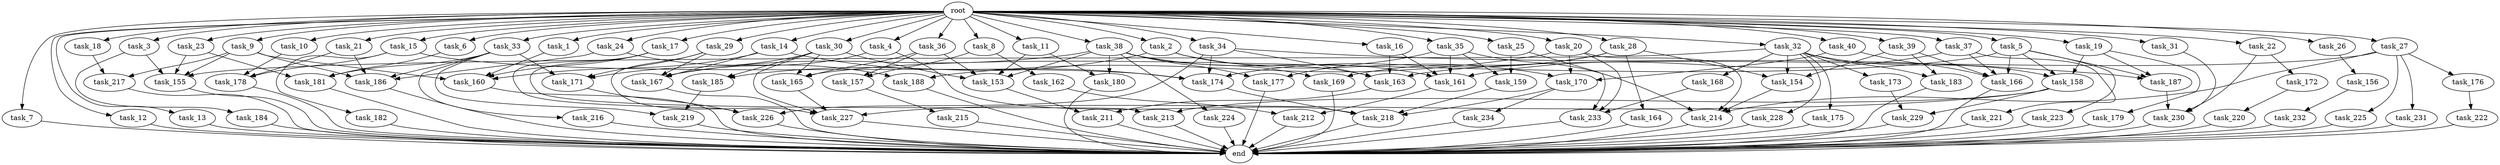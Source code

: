 digraph G {
  root [size="0.000000"];
  task_1 [size="2.048000"];
  task_2 [size="2.048000"];
  task_3 [size="2.048000"];
  task_4 [size="2.048000"];
  task_5 [size="2.048000"];
  task_6 [size="2.048000"];
  task_7 [size="2.048000"];
  task_8 [size="2.048000"];
  task_9 [size="2.048000"];
  task_10 [size="2.048000"];
  task_11 [size="2.048000"];
  task_12 [size="2.048000"];
  task_13 [size="2.048000"];
  task_14 [size="2.048000"];
  task_15 [size="2.048000"];
  task_16 [size="2.048000"];
  task_17 [size="2.048000"];
  task_18 [size="2.048000"];
  task_19 [size="2.048000"];
  task_20 [size="2.048000"];
  task_21 [size="2.048000"];
  task_22 [size="2.048000"];
  task_23 [size="2.048000"];
  task_24 [size="2.048000"];
  task_25 [size="2.048000"];
  task_26 [size="2.048000"];
  task_27 [size="2.048000"];
  task_28 [size="2.048000"];
  task_29 [size="2.048000"];
  task_30 [size="2.048000"];
  task_31 [size="2.048000"];
  task_32 [size="2.048000"];
  task_33 [size="2.048000"];
  task_34 [size="2.048000"];
  task_35 [size="2.048000"];
  task_36 [size="2.048000"];
  task_37 [size="2.048000"];
  task_38 [size="2.048000"];
  task_39 [size="2.048000"];
  task_40 [size="2.048000"];
  task_153 [size="2284922601.472000"];
  task_154 [size="1889785610.240000"];
  task_155 [size="2130303778.816000"];
  task_156 [size="154618822.656000"];
  task_157 [size="996432412.672000"];
  task_158 [size="2989297238.016000"];
  task_159 [size="2336462209.024000"];
  task_160 [size="3264175144.960000"];
  task_161 [size="1236950581.248000"];
  task_162 [size="154618822.656000"];
  task_163 [size="3384434229.248000"];
  task_164 [size="841813590.016000"];
  task_165 [size="2628519985.152000"];
  task_166 [size="4123168604.160000"];
  task_167 [size="4157528342.528000"];
  task_168 [size="429496729.600000"];
  task_169 [size="1116691496.960000"];
  task_170 [size="3384434229.248000"];
  task_171 [size="1529008357.376000"];
  task_172 [size="841813590.016000"];
  task_173 [size="429496729.600000"];
  task_174 [size="3659312136.192000"];
  task_175 [size="429496729.600000"];
  task_176 [size="618475290.624000"];
  task_177 [size="893353197.568000"];
  task_178 [size="1889785610.240000"];
  task_179 [size="841813590.016000"];
  task_180 [size="1374389534.720000"];
  task_181 [size="2851858284.544000"];
  task_182 [size="618475290.624000"];
  task_183 [size="1047972020.224000"];
  task_184 [size="154618822.656000"];
  task_185 [size="1460288880.640000"];
  task_186 [size="2044404432.896000"];
  task_187 [size="3659312136.192000"];
  task_188 [size="1666447310.848000"];
  task_211 [size="1529008357.376000"];
  task_212 [size="1941325217.792000"];
  task_213 [size="773094113.280000"];
  task_214 [size="3229815406.592000"];
  task_215 [size="429496729.600000"];
  task_216 [size="68719476.736000"];
  task_217 [size="996432412.672000"];
  task_218 [size="1769526525.952000"];
  task_219 [size="223338299.392000"];
  task_220 [size="618475290.624000"];
  task_221 [size="68719476.736000"];
  task_222 [size="429496729.600000"];
  task_223 [size="1717986918.400000"];
  task_224 [size="274877906.944000"];
  task_225 [size="618475290.624000"];
  task_226 [size="1872605741.056000"];
  task_227 [size="2233382993.920000"];
  task_228 [size="429496729.600000"];
  task_229 [size="429496729.600000"];
  task_230 [size="2113123909.632000"];
  task_231 [size="618475290.624000"];
  task_232 [size="154618822.656000"];
  task_233 [size="2834678415.360000"];
  task_234 [size="154618822.656000"];
  end [size="0.000000"];

  root -> task_1 [size="1.000000"];
  root -> task_2 [size="1.000000"];
  root -> task_3 [size="1.000000"];
  root -> task_4 [size="1.000000"];
  root -> task_5 [size="1.000000"];
  root -> task_6 [size="1.000000"];
  root -> task_7 [size="1.000000"];
  root -> task_8 [size="1.000000"];
  root -> task_9 [size="1.000000"];
  root -> task_10 [size="1.000000"];
  root -> task_11 [size="1.000000"];
  root -> task_12 [size="1.000000"];
  root -> task_13 [size="1.000000"];
  root -> task_14 [size="1.000000"];
  root -> task_15 [size="1.000000"];
  root -> task_16 [size="1.000000"];
  root -> task_17 [size="1.000000"];
  root -> task_18 [size="1.000000"];
  root -> task_19 [size="1.000000"];
  root -> task_20 [size="1.000000"];
  root -> task_21 [size="1.000000"];
  root -> task_22 [size="1.000000"];
  root -> task_23 [size="1.000000"];
  root -> task_24 [size="1.000000"];
  root -> task_25 [size="1.000000"];
  root -> task_26 [size="1.000000"];
  root -> task_27 [size="1.000000"];
  root -> task_28 [size="1.000000"];
  root -> task_29 [size="1.000000"];
  root -> task_30 [size="1.000000"];
  root -> task_31 [size="1.000000"];
  root -> task_32 [size="1.000000"];
  root -> task_33 [size="1.000000"];
  root -> task_34 [size="1.000000"];
  root -> task_35 [size="1.000000"];
  root -> task_36 [size="1.000000"];
  root -> task_37 [size="1.000000"];
  root -> task_38 [size="1.000000"];
  root -> task_39 [size="1.000000"];
  root -> task_40 [size="1.000000"];
  task_1 -> task_160 [size="679477248.000000"];
  task_2 -> task_163 [size="679477248.000000"];
  task_2 -> task_170 [size="679477248.000000"];
  task_2 -> task_185 [size="679477248.000000"];
  task_3 -> task_155 [size="75497472.000000"];
  task_3 -> task_184 [size="75497472.000000"];
  task_4 -> task_167 [size="679477248.000000"];
  task_4 -> task_218 [size="679477248.000000"];
  task_5 -> task_158 [size="838860800.000000"];
  task_5 -> task_165 [size="838860800.000000"];
  task_5 -> task_166 [size="838860800.000000"];
  task_5 -> task_187 [size="838860800.000000"];
  task_5 -> task_223 [size="838860800.000000"];
  task_6 -> task_181 [size="679477248.000000"];
  task_7 -> end [size="1.000000"];
  task_8 -> task_157 [size="75497472.000000"];
  task_8 -> task_162 [size="75497472.000000"];
  task_9 -> task_155 [size="75497472.000000"];
  task_9 -> task_160 [size="75497472.000000"];
  task_9 -> task_186 [size="75497472.000000"];
  task_9 -> task_217 [size="75497472.000000"];
  task_10 -> task_178 [size="411041792.000000"];
  task_11 -> task_153 [size="536870912.000000"];
  task_11 -> task_180 [size="536870912.000000"];
  task_12 -> end [size="1.000000"];
  task_13 -> end [size="1.000000"];
  task_14 -> task_160 [size="536870912.000000"];
  task_14 -> task_167 [size="536870912.000000"];
  task_14 -> task_174 [size="536870912.000000"];
  task_15 -> task_174 [size="301989888.000000"];
  task_15 -> task_178 [size="301989888.000000"];
  task_15 -> task_182 [size="301989888.000000"];
  task_16 -> task_161 [size="134217728.000000"];
  task_16 -> task_163 [size="134217728.000000"];
  task_17 -> task_160 [size="301989888.000000"];
  task_17 -> task_213 [size="301989888.000000"];
  task_17 -> task_226 [size="301989888.000000"];
  task_18 -> task_217 [size="411041792.000000"];
  task_19 -> task_158 [size="411041792.000000"];
  task_19 -> task_179 [size="411041792.000000"];
  task_19 -> task_187 [size="411041792.000000"];
  task_20 -> task_170 [size="134217728.000000"];
  task_20 -> task_188 [size="134217728.000000"];
  task_20 -> task_214 [size="134217728.000000"];
  task_20 -> task_233 [size="134217728.000000"];
  task_21 -> task_178 [size="209715200.000000"];
  task_21 -> task_186 [size="209715200.000000"];
  task_22 -> task_172 [size="411041792.000000"];
  task_22 -> task_230 [size="411041792.000000"];
  task_23 -> task_155 [size="679477248.000000"];
  task_23 -> task_181 [size="679477248.000000"];
  task_24 -> task_186 [size="679477248.000000"];
  task_24 -> task_188 [size="679477248.000000"];
  task_25 -> task_159 [size="838860800.000000"];
  task_25 -> task_233 [size="838860800.000000"];
  task_26 -> task_156 [size="75497472.000000"];
  task_27 -> task_163 [size="301989888.000000"];
  task_27 -> task_176 [size="301989888.000000"];
  task_27 -> task_214 [size="301989888.000000"];
  task_27 -> task_225 [size="301989888.000000"];
  task_27 -> task_231 [size="301989888.000000"];
  task_28 -> task_154 [size="411041792.000000"];
  task_28 -> task_164 [size="411041792.000000"];
  task_28 -> task_169 [size="411041792.000000"];
  task_28 -> task_174 [size="411041792.000000"];
  task_29 -> task_167 [size="679477248.000000"];
  task_29 -> task_171 [size="679477248.000000"];
  task_29 -> task_227 [size="679477248.000000"];
  task_30 -> task_153 [size="33554432.000000"];
  task_30 -> task_165 [size="33554432.000000"];
  task_30 -> task_171 [size="33554432.000000"];
  task_30 -> task_185 [size="33554432.000000"];
  task_30 -> task_227 [size="33554432.000000"];
  task_31 -> task_230 [size="411041792.000000"];
  task_32 -> task_154 [size="209715200.000000"];
  task_32 -> task_155 [size="209715200.000000"];
  task_32 -> task_158 [size="209715200.000000"];
  task_32 -> task_168 [size="209715200.000000"];
  task_32 -> task_173 [size="209715200.000000"];
  task_32 -> task_175 [size="209715200.000000"];
  task_32 -> task_183 [size="209715200.000000"];
  task_32 -> task_228 [size="209715200.000000"];
  task_33 -> task_171 [size="33554432.000000"];
  task_33 -> task_181 [size="33554432.000000"];
  task_33 -> task_186 [size="33554432.000000"];
  task_33 -> task_216 [size="33554432.000000"];
  task_33 -> task_219 [size="33554432.000000"];
  task_34 -> task_163 [size="536870912.000000"];
  task_34 -> task_174 [size="536870912.000000"];
  task_34 -> task_187 [size="536870912.000000"];
  task_34 -> task_226 [size="536870912.000000"];
  task_35 -> task_159 [size="301989888.000000"];
  task_35 -> task_161 [size="301989888.000000"];
  task_35 -> task_177 [size="301989888.000000"];
  task_35 -> task_214 [size="301989888.000000"];
  task_36 -> task_153 [size="411041792.000000"];
  task_36 -> task_157 [size="411041792.000000"];
  task_36 -> task_165 [size="411041792.000000"];
  task_37 -> task_161 [size="33554432.000000"];
  task_37 -> task_166 [size="33554432.000000"];
  task_37 -> task_221 [size="33554432.000000"];
  task_38 -> task_153 [size="134217728.000000"];
  task_38 -> task_161 [size="134217728.000000"];
  task_38 -> task_167 [size="134217728.000000"];
  task_38 -> task_169 [size="134217728.000000"];
  task_38 -> task_177 [size="134217728.000000"];
  task_38 -> task_180 [size="134217728.000000"];
  task_38 -> task_224 [size="134217728.000000"];
  task_39 -> task_154 [size="301989888.000000"];
  task_39 -> task_166 [size="301989888.000000"];
  task_39 -> task_183 [size="301989888.000000"];
  task_40 -> task_166 [size="838860800.000000"];
  task_40 -> task_170 [size="838860800.000000"];
  task_153 -> task_211 [size="536870912.000000"];
  task_154 -> task_214 [size="838860800.000000"];
  task_155 -> end [size="1.000000"];
  task_156 -> task_232 [size="75497472.000000"];
  task_157 -> task_215 [size="209715200.000000"];
  task_158 -> task_213 [size="75497472.000000"];
  task_158 -> task_227 [size="75497472.000000"];
  task_158 -> task_229 [size="75497472.000000"];
  task_159 -> task_218 [size="33554432.000000"];
  task_160 -> end [size="1.000000"];
  task_161 -> task_212 [size="411041792.000000"];
  task_162 -> task_212 [size="536870912.000000"];
  task_163 -> task_211 [size="209715200.000000"];
  task_164 -> end [size="1.000000"];
  task_165 -> task_227 [size="301989888.000000"];
  task_166 -> end [size="1.000000"];
  task_167 -> end [size="1.000000"];
  task_168 -> task_233 [size="411041792.000000"];
  task_169 -> end [size="1.000000"];
  task_170 -> task_218 [size="75497472.000000"];
  task_170 -> task_234 [size="75497472.000000"];
  task_171 -> task_226 [size="75497472.000000"];
  task_172 -> task_220 [size="301989888.000000"];
  task_173 -> task_229 [size="134217728.000000"];
  task_174 -> task_218 [size="75497472.000000"];
  task_175 -> end [size="1.000000"];
  task_176 -> task_222 [size="209715200.000000"];
  task_177 -> end [size="1.000000"];
  task_178 -> end [size="1.000000"];
  task_179 -> end [size="1.000000"];
  task_180 -> end [size="1.000000"];
  task_181 -> end [size="1.000000"];
  task_182 -> end [size="1.000000"];
  task_183 -> end [size="1.000000"];
  task_184 -> end [size="1.000000"];
  task_185 -> task_219 [size="75497472.000000"];
  task_186 -> end [size="1.000000"];
  task_187 -> task_230 [size="209715200.000000"];
  task_188 -> end [size="1.000000"];
  task_211 -> end [size="1.000000"];
  task_212 -> end [size="1.000000"];
  task_213 -> end [size="1.000000"];
  task_214 -> end [size="1.000000"];
  task_215 -> end [size="1.000000"];
  task_216 -> end [size="1.000000"];
  task_217 -> end [size="1.000000"];
  task_218 -> end [size="1.000000"];
  task_219 -> end [size="1.000000"];
  task_220 -> end [size="1.000000"];
  task_221 -> end [size="1.000000"];
  task_222 -> end [size="1.000000"];
  task_223 -> end [size="1.000000"];
  task_224 -> end [size="1.000000"];
  task_225 -> end [size="1.000000"];
  task_226 -> end [size="1.000000"];
  task_227 -> end [size="1.000000"];
  task_228 -> end [size="1.000000"];
  task_229 -> end [size="1.000000"];
  task_230 -> end [size="1.000000"];
  task_231 -> end [size="1.000000"];
  task_232 -> end [size="1.000000"];
  task_233 -> end [size="1.000000"];
  task_234 -> end [size="1.000000"];
}
